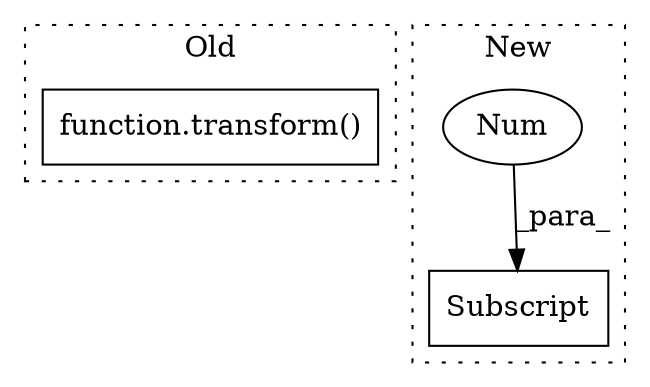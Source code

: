 digraph G {
subgraph cluster0 {
1 [label="function.transform()" a="75" s="5263" l="88" shape="box"];
label = "Old";
style="dotted";
}
subgraph cluster1 {
2 [label="Subscript" a="63" s="4908,0" l="23,0" shape="box"];
3 [label="Num" a="76" s="4929" l="1" shape="ellipse"];
label = "New";
style="dotted";
}
3 -> 2 [label="_para_"];
}